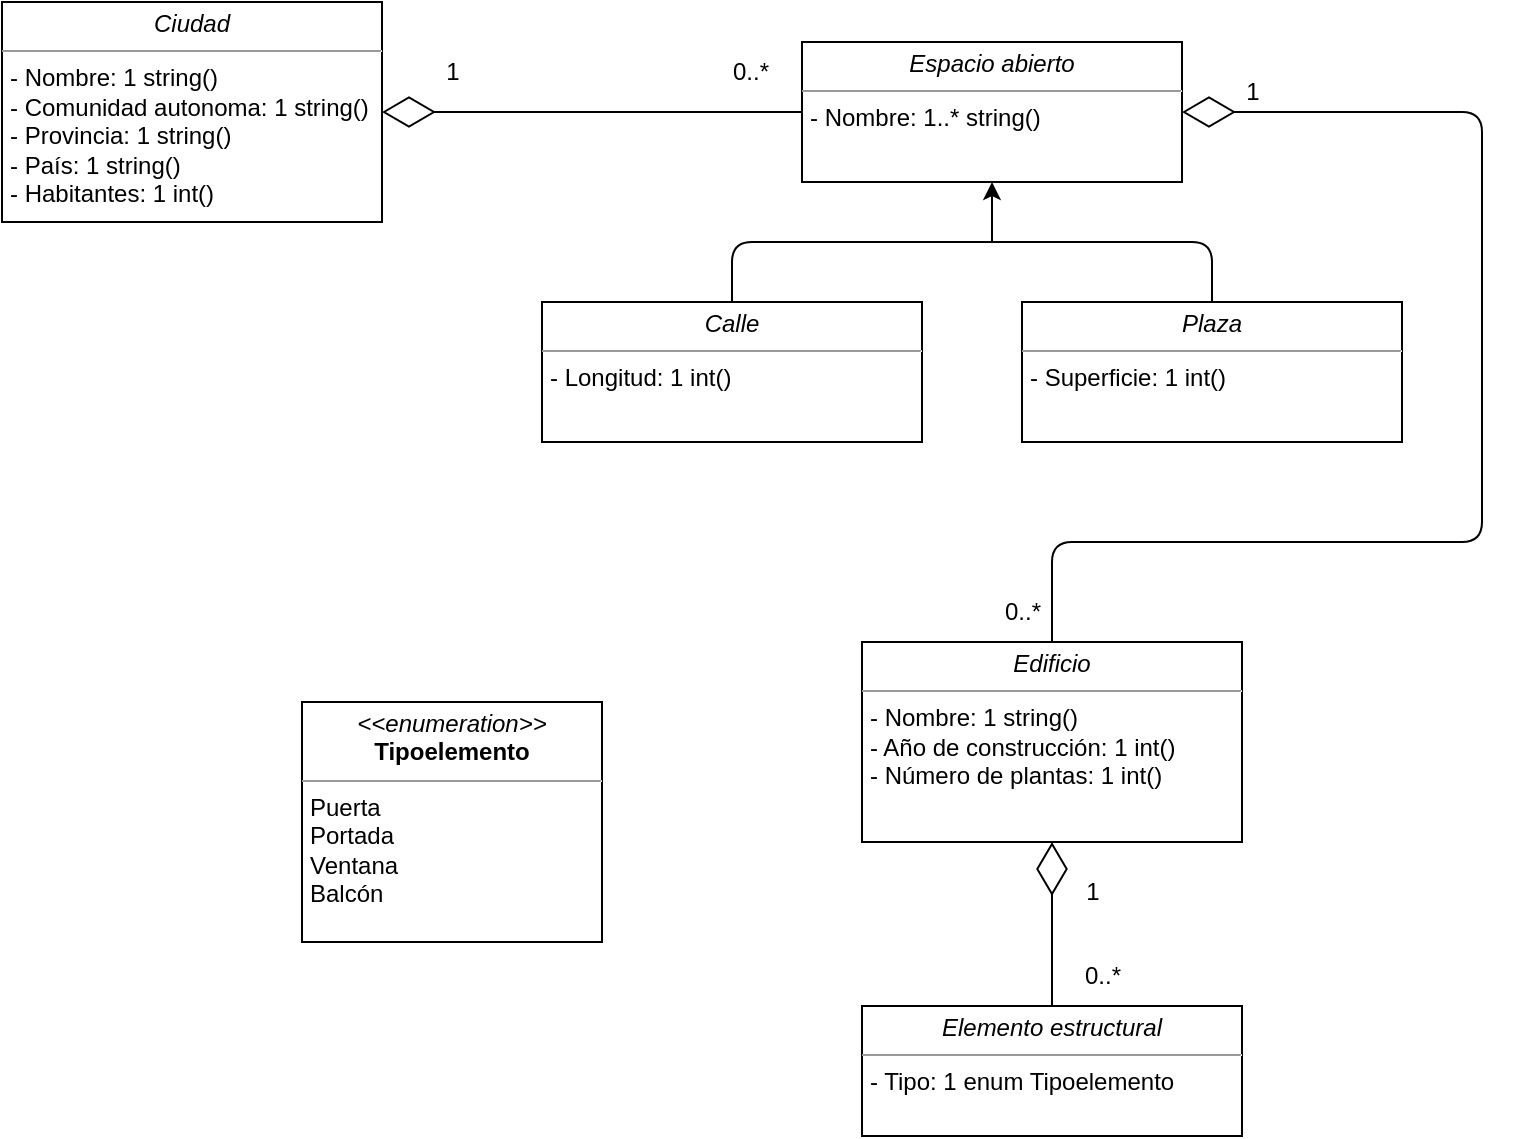 <mxfile>
    <diagram id="F-7PC-q-yAgPmOfAE8Er" name="Page-1">
        <mxGraphModel dx="1174" dy="748" grid="1" gridSize="10" guides="1" tooltips="1" connect="1" arrows="1" fold="1" page="1" pageScale="1" pageWidth="827" pageHeight="1169" math="0" shadow="0">
            <root>
                <mxCell id="0"/>
                <mxCell id="1" parent="0"/>
                <mxCell id="2" value="&lt;p style=&quot;margin:0px;margin-top:4px;text-align:center;&quot;&gt;&lt;i&gt;Ciudad&lt;/i&gt;&lt;/p&gt;&lt;hr size=&quot;1&quot;&gt;&lt;p style=&quot;margin:0px;margin-left:4px;&quot;&gt;- Nombre: 1 string()&lt;/p&gt;&lt;p style=&quot;margin:0px;margin-left:4px;&quot;&gt;- Comunidad autonoma: 1 string()&lt;/p&gt;&lt;p style=&quot;margin:0px;margin-left:4px;&quot;&gt;- Provincia: 1 string()&lt;/p&gt;&lt;p style=&quot;margin:0px;margin-left:4px;&quot;&gt;- País: 1 string()&lt;/p&gt;&lt;p style=&quot;margin:0px;margin-left:4px;&quot;&gt;- Habitantes: 1 int()&lt;/p&gt;" style="verticalAlign=top;align=left;overflow=fill;fontSize=12;fontFamily=Helvetica;html=1;" vertex="1" parent="1">
                    <mxGeometry x="60" y="50" width="190" height="110" as="geometry"/>
                </mxCell>
                <mxCell id="3" value="&lt;p style=&quot;margin:0px;margin-top:4px;text-align:center;&quot;&gt;&lt;i&gt;Espacio abierto&lt;/i&gt;&lt;/p&gt;&lt;hr size=&quot;1&quot;&gt;&lt;p style=&quot;margin:0px;margin-left:4px;&quot;&gt;- Nombre: 1..* string()&lt;/p&gt;" style="verticalAlign=top;align=left;overflow=fill;fontSize=12;fontFamily=Helvetica;html=1;" vertex="1" parent="1">
                    <mxGeometry x="460" y="70" width="190" height="70" as="geometry"/>
                </mxCell>
                <mxCell id="4" value="&lt;p style=&quot;margin:0px;margin-top:4px;text-align:center;&quot;&gt;&lt;i&gt;Edificio&lt;/i&gt;&lt;/p&gt;&lt;hr size=&quot;1&quot;&gt;&lt;p style=&quot;margin:0px;margin-left:4px;&quot;&gt;- Nombre: 1 string()&lt;/p&gt;&lt;p style=&quot;margin:0px;margin-left:4px;&quot;&gt;- Año de construcción: 1 int()&lt;/p&gt;&lt;p style=&quot;margin:0px;margin-left:4px;&quot;&gt;- Número de plantas: 1 int()&lt;/p&gt;" style="verticalAlign=top;align=left;overflow=fill;fontSize=12;fontFamily=Helvetica;html=1;" vertex="1" parent="1">
                    <mxGeometry x="490" y="370" width="190" height="100" as="geometry"/>
                </mxCell>
                <mxCell id="5" value="&lt;p style=&quot;margin:0px;margin-top:4px;text-align:center;&quot;&gt;&lt;i&gt;Elemento estructural&lt;/i&gt;&lt;/p&gt;&lt;hr size=&quot;1&quot;&gt;&lt;p style=&quot;margin:0px;margin-left:4px;&quot;&gt;- Tipo: 1 enum Tipoelemento&lt;/p&gt;" style="verticalAlign=top;align=left;overflow=fill;fontSize=12;fontFamily=Helvetica;html=1;" vertex="1" parent="1">
                    <mxGeometry x="490" y="552" width="190" height="65" as="geometry"/>
                </mxCell>
                <mxCell id="6" value="&lt;p style=&quot;margin:0px;margin-top:4px;text-align:center;&quot;&gt;&lt;i&gt;&amp;lt;&amp;lt;enumeration&amp;gt;&amp;gt;&lt;/i&gt;&lt;br&gt;&lt;b&gt;Tipoelemento&lt;/b&gt;&lt;/p&gt;&lt;hr size=&quot;1&quot;&gt;&lt;p style=&quot;margin:0px;margin-left:4px;&quot;&gt;Puerta&lt;/p&gt;&lt;p style=&quot;margin:0px;margin-left:4px;&quot;&gt;Portada&lt;/p&gt;&lt;p style=&quot;margin:0px;margin-left:4px;&quot;&gt;Ventana&lt;/p&gt;&lt;p style=&quot;margin:0px;margin-left:4px;&quot;&gt;Balcón&lt;/p&gt;&lt;p style=&quot;margin:0px;margin-left:4px;&quot;&gt;&lt;br&gt;&lt;/p&gt;" style="verticalAlign=top;align=left;overflow=fill;fontSize=12;fontFamily=Helvetica;html=1;" vertex="1" parent="1">
                    <mxGeometry x="210" y="400" width="150" height="120" as="geometry"/>
                </mxCell>
                <mxCell id="7" value="&lt;p style=&quot;margin:0px;margin-top:4px;text-align:center;&quot;&gt;&lt;i&gt;Plaza&lt;/i&gt;&lt;/p&gt;&lt;hr size=&quot;1&quot;&gt;&lt;p style=&quot;margin:0px;margin-left:4px;&quot;&gt;- Superficie: 1 int()&lt;/p&gt;" style="verticalAlign=top;align=left;overflow=fill;fontSize=12;fontFamily=Helvetica;html=1;" vertex="1" parent="1">
                    <mxGeometry x="570" y="200" width="190" height="70" as="geometry"/>
                </mxCell>
                <mxCell id="8" value="&lt;p style=&quot;margin:0px;margin-top:4px;text-align:center;&quot;&gt;&lt;i&gt;Calle&lt;/i&gt;&lt;/p&gt;&lt;hr size=&quot;1&quot;&gt;&lt;p style=&quot;margin:0px;margin-left:4px;&quot;&gt;- Longitud: 1 int()&lt;/p&gt;" style="verticalAlign=top;align=left;overflow=fill;fontSize=12;fontFamily=Helvetica;html=1;" vertex="1" parent="1">
                    <mxGeometry x="330" y="200" width="190" height="70" as="geometry"/>
                </mxCell>
                <mxCell id="9" value="" style="endArrow=diamondThin;endFill=0;endSize=24;html=1;entryX=1;entryY=0.5;entryDx=0;entryDy=0;exitX=0;exitY=0.5;exitDx=0;exitDy=0;" edge="1" parent="1" source="3" target="2">
                    <mxGeometry width="160" relative="1" as="geometry">
                        <mxPoint x="280" y="104.09" as="sourcePoint"/>
                        <mxPoint x="440" y="104.09" as="targetPoint"/>
                    </mxGeometry>
                </mxCell>
                <mxCell id="10" value="1" style="text;html=1;align=center;verticalAlign=middle;resizable=0;points=[];autosize=1;strokeColor=none;fillColor=none;" vertex="1" parent="1">
                    <mxGeometry x="270" y="70" width="30" height="30" as="geometry"/>
                </mxCell>
                <mxCell id="11" value="0..*" style="text;html=1;align=center;verticalAlign=middle;resizable=0;points=[];autosize=1;strokeColor=none;fillColor=none;" vertex="1" parent="1">
                    <mxGeometry x="414" y="70" width="40" height="30" as="geometry"/>
                </mxCell>
                <mxCell id="12" value="" style="endArrow=none;html=1;entryX=0.5;entryY=0;entryDx=0;entryDy=0;exitX=0.5;exitY=0;exitDx=0;exitDy=0;" edge="1" parent="1" source="8" target="7">
                    <mxGeometry width="50" height="50" relative="1" as="geometry">
                        <mxPoint x="530" y="210" as="sourcePoint"/>
                        <mxPoint x="580" y="160" as="targetPoint"/>
                        <Array as="points">
                            <mxPoint x="425" y="170"/>
                            <mxPoint x="540" y="170"/>
                            <mxPoint x="665" y="170"/>
                        </Array>
                    </mxGeometry>
                </mxCell>
                <mxCell id="14" value="" style="endArrow=classic;html=1;entryX=0.5;entryY=1;entryDx=0;entryDy=0;" edge="1" parent="1" target="3">
                    <mxGeometry width="50" height="50" relative="1" as="geometry">
                        <mxPoint x="555" y="170" as="sourcePoint"/>
                        <mxPoint x="570" y="170" as="targetPoint"/>
                    </mxGeometry>
                </mxCell>
                <mxCell id="15" value="" style="endArrow=diamondThin;endFill=0;endSize=24;html=1;entryX=1;entryY=0.5;entryDx=0;entryDy=0;exitX=0.5;exitY=0;exitDx=0;exitDy=0;" edge="1" parent="1" source="4" target="3">
                    <mxGeometry width="160" relative="1" as="geometry">
                        <mxPoint x="530" y="330" as="sourcePoint"/>
                        <mxPoint x="690" y="330" as="targetPoint"/>
                        <Array as="points">
                            <mxPoint x="585" y="320"/>
                            <mxPoint x="800" y="320"/>
                            <mxPoint x="800" y="230"/>
                            <mxPoint x="800" y="105"/>
                        </Array>
                    </mxGeometry>
                </mxCell>
                <mxCell id="16" value="1" style="text;html=1;align=center;verticalAlign=middle;resizable=0;points=[];autosize=1;strokeColor=none;fillColor=none;" vertex="1" parent="1">
                    <mxGeometry x="670" y="80" width="30" height="30" as="geometry"/>
                </mxCell>
                <mxCell id="17" value="0..*" style="text;html=1;align=center;verticalAlign=middle;resizable=0;points=[];autosize=1;strokeColor=none;fillColor=none;" vertex="1" parent="1">
                    <mxGeometry x="550" y="340" width="40" height="30" as="geometry"/>
                </mxCell>
                <mxCell id="18" value="" style="endArrow=diamondThin;endFill=0;endSize=24;html=1;entryX=0.5;entryY=1;entryDx=0;entryDy=0;exitX=0.5;exitY=0;exitDx=0;exitDy=0;" edge="1" parent="1" source="5" target="4">
                    <mxGeometry width="160" relative="1" as="geometry">
                        <mxPoint x="414" y="530" as="sourcePoint"/>
                        <mxPoint x="574" y="530" as="targetPoint"/>
                    </mxGeometry>
                </mxCell>
                <mxCell id="19" value="1" style="text;html=1;align=center;verticalAlign=middle;resizable=0;points=[];autosize=1;strokeColor=none;fillColor=none;" vertex="1" parent="1">
                    <mxGeometry x="590" y="480" width="30" height="30" as="geometry"/>
                </mxCell>
                <mxCell id="20" value="0..*" style="text;html=1;align=center;verticalAlign=middle;resizable=0;points=[];autosize=1;strokeColor=none;fillColor=none;" vertex="1" parent="1">
                    <mxGeometry x="590" y="522" width="40" height="30" as="geometry"/>
                </mxCell>
            </root>
        </mxGraphModel>
    </diagram>
</mxfile>